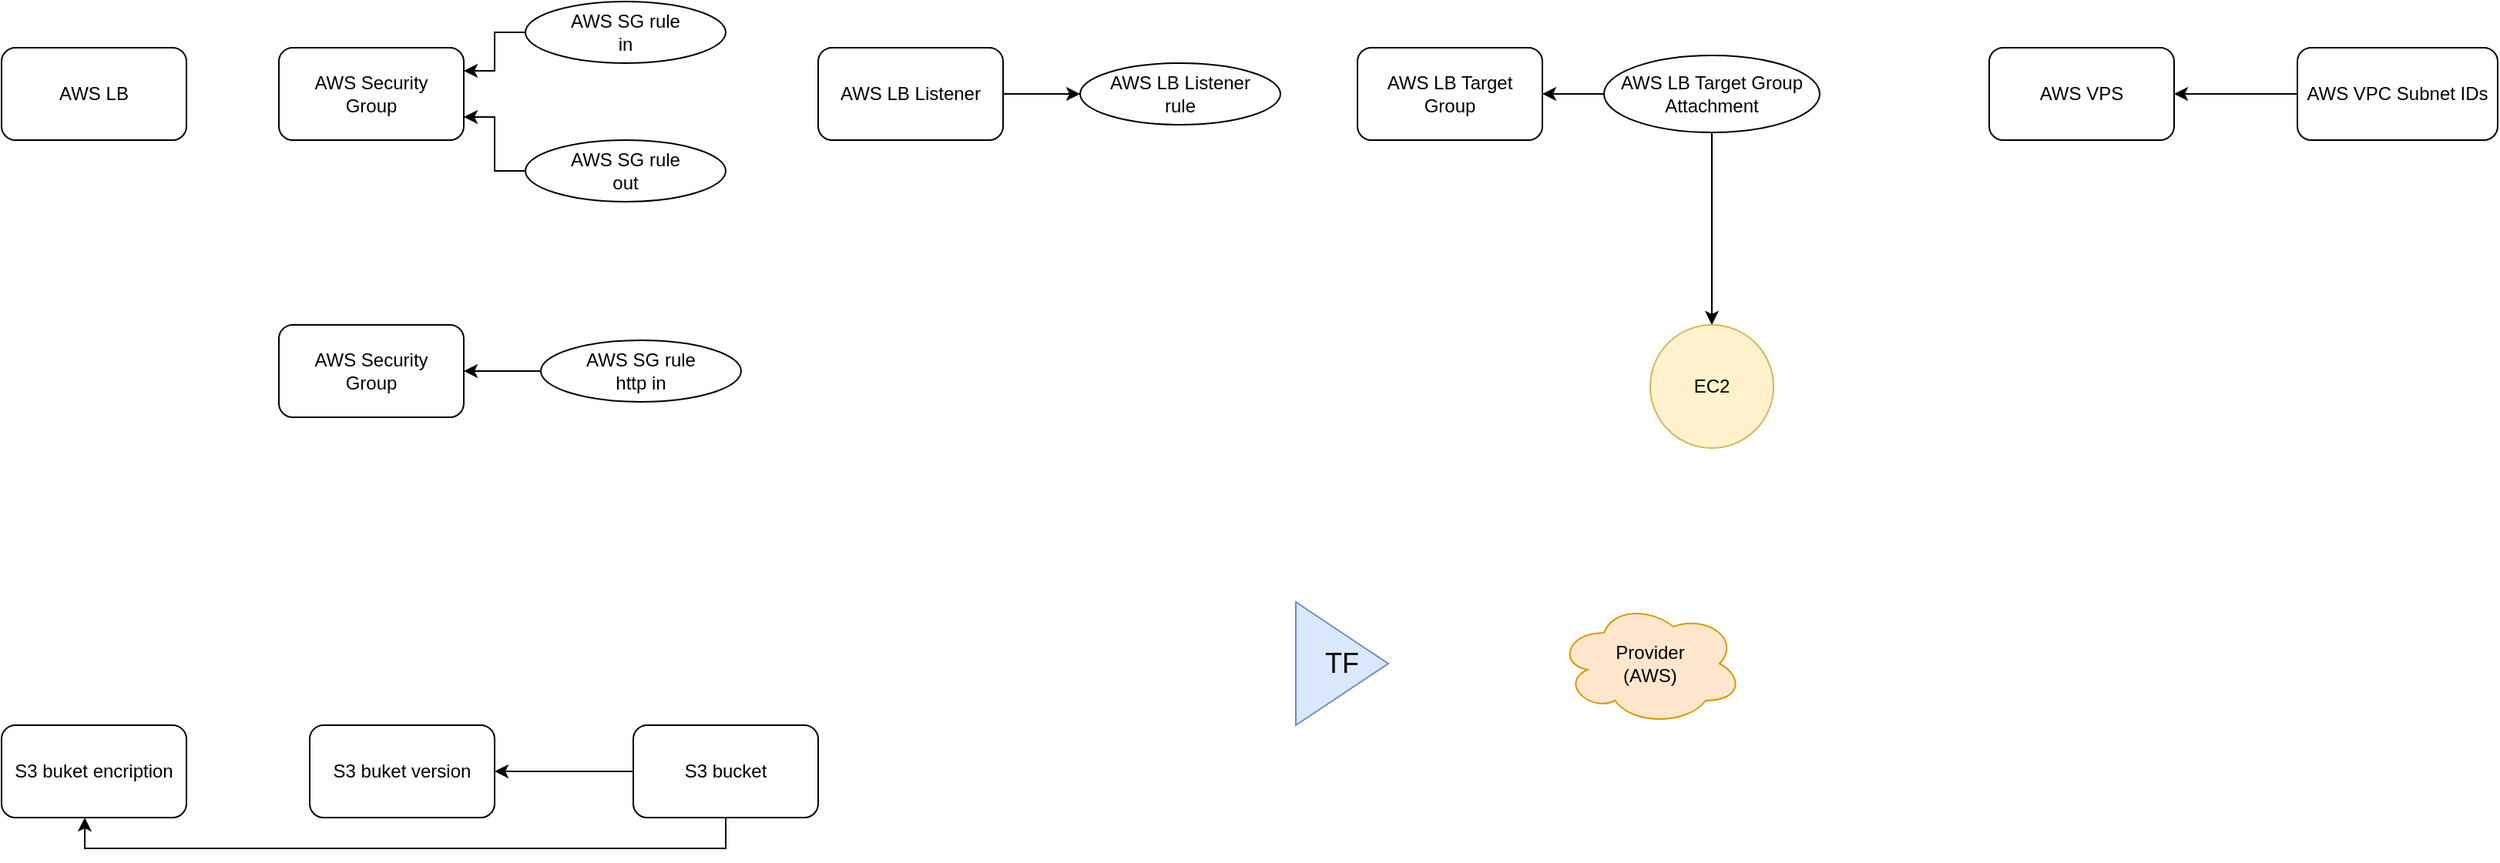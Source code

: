 <mxfile version="21.1.1" type="github">
  <diagram name="Page-1" id="Np5eYjGNwfx2u-zEs050">
    <mxGraphModel dx="1054" dy="634" grid="1" gridSize="10" guides="1" tooltips="1" connect="1" arrows="1" fold="1" page="1" pageScale="1" pageWidth="850" pageHeight="1100" math="0" shadow="0">
      <root>
        <mxCell id="0" />
        <mxCell id="1" parent="0" />
        <mxCell id="EnqnTmCwI0y5mT0i5ol6-1" value="AWS LB" style="rounded=1;whiteSpace=wrap;html=1;" vertex="1" parent="1">
          <mxGeometry x="40" y="110" width="120" height="60" as="geometry" />
        </mxCell>
        <mxCell id="EnqnTmCwI0y5mT0i5ol6-14" style="edgeStyle=orthogonalEdgeStyle;rounded=0;orthogonalLoop=1;jettySize=auto;html=1;exitX=0;exitY=0.5;exitDx=0;exitDy=0;entryX=1;entryY=0.75;entryDx=0;entryDy=0;" edge="1" parent="1" source="EnqnTmCwI0y5mT0i5ol6-2" target="EnqnTmCwI0y5mT0i5ol6-4">
          <mxGeometry relative="1" as="geometry" />
        </mxCell>
        <mxCell id="EnqnTmCwI0y5mT0i5ol6-2" value="&lt;div&gt;AWS SG rule&lt;/div&gt;&lt;div&gt;out&lt;br&gt;&lt;/div&gt;" style="ellipse;whiteSpace=wrap;html=1;" vertex="1" parent="1">
          <mxGeometry x="380" y="170" width="130" height="40" as="geometry" />
        </mxCell>
        <mxCell id="EnqnTmCwI0y5mT0i5ol6-13" style="edgeStyle=orthogonalEdgeStyle;rounded=0;orthogonalLoop=1;jettySize=auto;html=1;exitX=0;exitY=0.5;exitDx=0;exitDy=0;entryX=1;entryY=0.25;entryDx=0;entryDy=0;" edge="1" parent="1" source="EnqnTmCwI0y5mT0i5ol6-3" target="EnqnTmCwI0y5mT0i5ol6-4">
          <mxGeometry relative="1" as="geometry" />
        </mxCell>
        <mxCell id="EnqnTmCwI0y5mT0i5ol6-3" value="&lt;div&gt;AWS SG rule&lt;/div&gt;&lt;div&gt;in&lt;/div&gt;" style="ellipse;whiteSpace=wrap;html=1;" vertex="1" parent="1">
          <mxGeometry x="380" y="80" width="130" height="40" as="geometry" />
        </mxCell>
        <mxCell id="EnqnTmCwI0y5mT0i5ol6-4" value="&lt;div&gt;AWS Security&lt;/div&gt;&lt;div&gt;Group&lt;br&gt;&lt;/div&gt;" style="rounded=1;whiteSpace=wrap;html=1;" vertex="1" parent="1">
          <mxGeometry x="220" y="110" width="120" height="60" as="geometry" />
        </mxCell>
        <mxCell id="EnqnTmCwI0y5mT0i5ol6-12" style="edgeStyle=orthogonalEdgeStyle;rounded=0;orthogonalLoop=1;jettySize=auto;html=1;exitX=1;exitY=0.5;exitDx=0;exitDy=0;entryX=0;entryY=0.5;entryDx=0;entryDy=0;" edge="1" parent="1" source="EnqnTmCwI0y5mT0i5ol6-5" target="EnqnTmCwI0y5mT0i5ol6-7">
          <mxGeometry relative="1" as="geometry" />
        </mxCell>
        <mxCell id="EnqnTmCwI0y5mT0i5ol6-5" value="AWS LB Listener" style="rounded=1;whiteSpace=wrap;html=1;" vertex="1" parent="1">
          <mxGeometry x="570" y="110" width="120" height="60" as="geometry" />
        </mxCell>
        <mxCell id="EnqnTmCwI0y5mT0i5ol6-7" value="&lt;div&gt;AWS LB Listener&lt;/div&gt;&lt;div&gt;rule&lt;br&gt;&lt;/div&gt;" style="ellipse;whiteSpace=wrap;html=1;" vertex="1" parent="1">
          <mxGeometry x="740" y="120" width="130" height="40" as="geometry" />
        </mxCell>
        <mxCell id="EnqnTmCwI0y5mT0i5ol6-8" value="AWS LB Target Group" style="rounded=1;whiteSpace=wrap;html=1;" vertex="1" parent="1">
          <mxGeometry x="920" y="110" width="120" height="60" as="geometry" />
        </mxCell>
        <mxCell id="EnqnTmCwI0y5mT0i5ol6-11" style="edgeStyle=orthogonalEdgeStyle;rounded=0;orthogonalLoop=1;jettySize=auto;html=1;entryX=0.5;entryY=0;entryDx=0;entryDy=0;" edge="1" parent="1" source="EnqnTmCwI0y5mT0i5ol6-9" target="EnqnTmCwI0y5mT0i5ol6-10">
          <mxGeometry relative="1" as="geometry" />
        </mxCell>
        <mxCell id="EnqnTmCwI0y5mT0i5ol6-15" style="edgeStyle=orthogonalEdgeStyle;rounded=0;orthogonalLoop=1;jettySize=auto;html=1;exitX=0;exitY=0.5;exitDx=0;exitDy=0;entryX=1;entryY=0.5;entryDx=0;entryDy=0;" edge="1" parent="1" source="EnqnTmCwI0y5mT0i5ol6-9" target="EnqnTmCwI0y5mT0i5ol6-8">
          <mxGeometry relative="1" as="geometry" />
        </mxCell>
        <mxCell id="EnqnTmCwI0y5mT0i5ol6-9" value="&lt;div&gt;AWS LB Target Group&lt;/div&gt;&lt;div&gt;Attachment&lt;br&gt;&lt;/div&gt;" style="ellipse;whiteSpace=wrap;html=1;" vertex="1" parent="1">
          <mxGeometry x="1080" y="115" width="140" height="50" as="geometry" />
        </mxCell>
        <mxCell id="EnqnTmCwI0y5mT0i5ol6-10" value="EC2" style="ellipse;whiteSpace=wrap;html=1;aspect=fixed;fillColor=#fff2cc;strokeColor=#d6b656;" vertex="1" parent="1">
          <mxGeometry x="1110" y="290" width="80" height="80" as="geometry" />
        </mxCell>
        <mxCell id="EnqnTmCwI0y5mT0i5ol6-16" value="&lt;div&gt;AWS Security&lt;/div&gt;&lt;div&gt;Group&lt;br&gt;&lt;/div&gt;" style="rounded=1;whiteSpace=wrap;html=1;" vertex="1" parent="1">
          <mxGeometry x="220" y="290" width="120" height="60" as="geometry" />
        </mxCell>
        <mxCell id="EnqnTmCwI0y5mT0i5ol6-18" value="" style="edgeStyle=orthogonalEdgeStyle;rounded=0;orthogonalLoop=1;jettySize=auto;html=1;" edge="1" parent="1" source="EnqnTmCwI0y5mT0i5ol6-17" target="EnqnTmCwI0y5mT0i5ol6-16">
          <mxGeometry relative="1" as="geometry" />
        </mxCell>
        <mxCell id="EnqnTmCwI0y5mT0i5ol6-17" value="&lt;div&gt;AWS SG rule&lt;/div&gt;&lt;div&gt;http in&lt;br&gt;&lt;/div&gt;" style="ellipse;whiteSpace=wrap;html=1;" vertex="1" parent="1">
          <mxGeometry x="390" y="300" width="130" height="40" as="geometry" />
        </mxCell>
        <mxCell id="EnqnTmCwI0y5mT0i5ol6-19" value="AWS VPS" style="rounded=1;whiteSpace=wrap;html=1;" vertex="1" parent="1">
          <mxGeometry x="1330" y="110" width="120" height="60" as="geometry" />
        </mxCell>
        <mxCell id="EnqnTmCwI0y5mT0i5ol6-21" style="edgeStyle=orthogonalEdgeStyle;rounded=0;orthogonalLoop=1;jettySize=auto;html=1;exitX=0;exitY=0.5;exitDx=0;exitDy=0;entryX=1;entryY=0.5;entryDx=0;entryDy=0;" edge="1" parent="1" source="EnqnTmCwI0y5mT0i5ol6-20" target="EnqnTmCwI0y5mT0i5ol6-19">
          <mxGeometry relative="1" as="geometry" />
        </mxCell>
        <mxCell id="EnqnTmCwI0y5mT0i5ol6-20" value="AWS VPC Subnet IDs" style="rounded=1;whiteSpace=wrap;html=1;" vertex="1" parent="1">
          <mxGeometry x="1530" y="110" width="130" height="60" as="geometry" />
        </mxCell>
        <mxCell id="EnqnTmCwI0y5mT0i5ol6-23" value="S3 buket encription" style="rounded=1;whiteSpace=wrap;html=1;" vertex="1" parent="1">
          <mxGeometry x="40" y="550" width="120" height="60" as="geometry" />
        </mxCell>
        <mxCell id="EnqnTmCwI0y5mT0i5ol6-24" value="S3 buket version" style="rounded=1;whiteSpace=wrap;html=1;" vertex="1" parent="1">
          <mxGeometry x="240" y="550" width="120" height="60" as="geometry" />
        </mxCell>
        <mxCell id="EnqnTmCwI0y5mT0i5ol6-26" style="edgeStyle=orthogonalEdgeStyle;rounded=0;orthogonalLoop=1;jettySize=auto;html=1;exitX=0;exitY=0.5;exitDx=0;exitDy=0;entryX=1;entryY=0.5;entryDx=0;entryDy=0;" edge="1" parent="1" source="EnqnTmCwI0y5mT0i5ol6-25" target="EnqnTmCwI0y5mT0i5ol6-24">
          <mxGeometry relative="1" as="geometry" />
        </mxCell>
        <mxCell id="EnqnTmCwI0y5mT0i5ol6-27" style="edgeStyle=orthogonalEdgeStyle;rounded=0;orthogonalLoop=1;jettySize=auto;html=1;exitX=0.5;exitY=1;exitDx=0;exitDy=0;entryX=0.45;entryY=1;entryDx=0;entryDy=0;entryPerimeter=0;" edge="1" parent="1" source="EnqnTmCwI0y5mT0i5ol6-25" target="EnqnTmCwI0y5mT0i5ol6-23">
          <mxGeometry relative="1" as="geometry" />
        </mxCell>
        <mxCell id="EnqnTmCwI0y5mT0i5ol6-25" value="S3 bucket" style="rounded=1;whiteSpace=wrap;html=1;" vertex="1" parent="1">
          <mxGeometry x="450" y="550" width="120" height="60" as="geometry" />
        </mxCell>
        <mxCell id="EnqnTmCwI0y5mT0i5ol6-28" value="TF" style="triangle;whiteSpace=wrap;html=1;fontSize=18;fillColor=#dae8fc;strokeColor=#6c8ebf;" vertex="1" parent="1">
          <mxGeometry x="880" y="470" width="60" height="80" as="geometry" />
        </mxCell>
        <mxCell id="EnqnTmCwI0y5mT0i5ol6-29" value="&lt;div&gt;Provider&lt;/div&gt;&lt;div&gt;(AWS)&lt;br&gt;&lt;/div&gt;" style="ellipse;shape=cloud;whiteSpace=wrap;html=1;fillColor=#ffe6cc;strokeColor=#d79b00;" vertex="1" parent="1">
          <mxGeometry x="1050" y="470" width="120" height="80" as="geometry" />
        </mxCell>
      </root>
    </mxGraphModel>
  </diagram>
</mxfile>
